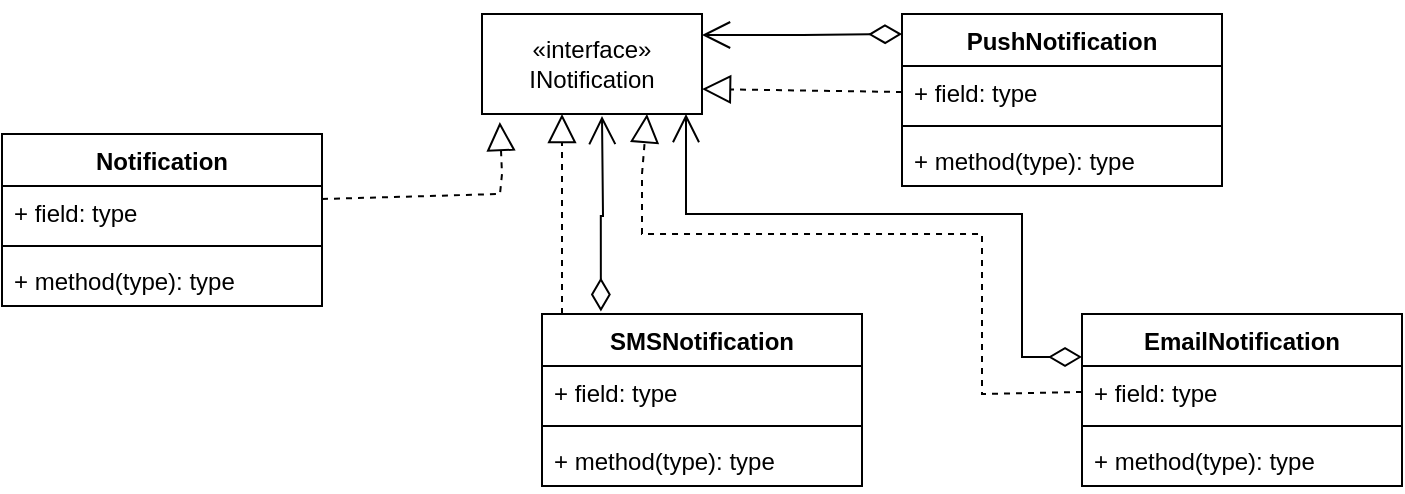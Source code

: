 <mxfile version="25.0.3">
  <diagram name="Page-1" id="-UDPWnbi2b3deap7fecy">
    <mxGraphModel dx="860" dy="556" grid="1" gridSize="10" guides="1" tooltips="1" connect="1" arrows="1" fold="1" page="1" pageScale="1" pageWidth="1200" pageHeight="1920" math="0" shadow="0">
      <root>
        <mxCell id="0" />
        <mxCell id="1" parent="0" />
        <mxCell id="a33c3PlVti5lBIF2vE_a-1" value="Notification" style="swimlane;fontStyle=1;align=center;verticalAlign=top;childLayout=stackLayout;horizontal=1;startSize=26;horizontalStack=0;resizeParent=1;resizeParentMax=0;resizeLast=0;collapsible=1;marginBottom=0;whiteSpace=wrap;html=1;" vertex="1" parent="1">
          <mxGeometry x="70" y="210" width="160" height="86" as="geometry" />
        </mxCell>
        <mxCell id="a33c3PlVti5lBIF2vE_a-2" value="+ field: type" style="text;strokeColor=none;fillColor=none;align=left;verticalAlign=top;spacingLeft=4;spacingRight=4;overflow=hidden;rotatable=0;points=[[0,0.5],[1,0.5]];portConstraint=eastwest;whiteSpace=wrap;html=1;" vertex="1" parent="a33c3PlVti5lBIF2vE_a-1">
          <mxGeometry y="26" width="160" height="26" as="geometry" />
        </mxCell>
        <mxCell id="a33c3PlVti5lBIF2vE_a-3" value="" style="line;strokeWidth=1;fillColor=none;align=left;verticalAlign=middle;spacingTop=-1;spacingLeft=3;spacingRight=3;rotatable=0;labelPosition=right;points=[];portConstraint=eastwest;strokeColor=inherit;" vertex="1" parent="a33c3PlVti5lBIF2vE_a-1">
          <mxGeometry y="52" width="160" height="8" as="geometry" />
        </mxCell>
        <mxCell id="a33c3PlVti5lBIF2vE_a-4" value="+ method(type): type" style="text;strokeColor=none;fillColor=none;align=left;verticalAlign=top;spacingLeft=4;spacingRight=4;overflow=hidden;rotatable=0;points=[[0,0.5],[1,0.5]];portConstraint=eastwest;whiteSpace=wrap;html=1;" vertex="1" parent="a33c3PlVti5lBIF2vE_a-1">
          <mxGeometry y="60" width="160" height="26" as="geometry" />
        </mxCell>
        <mxCell id="a33c3PlVti5lBIF2vE_a-5" value="&lt;div&gt;«interface»&lt;/div&gt;INotification" style="html=1;whiteSpace=wrap;" vertex="1" parent="1">
          <mxGeometry x="310" y="150" width="110" height="50" as="geometry" />
        </mxCell>
        <mxCell id="a33c3PlVti5lBIF2vE_a-6" value="EmailNotification" style="swimlane;fontStyle=1;align=center;verticalAlign=top;childLayout=stackLayout;horizontal=1;startSize=26;horizontalStack=0;resizeParent=1;resizeParentMax=0;resizeLast=0;collapsible=1;marginBottom=0;whiteSpace=wrap;html=1;" vertex="1" parent="1">
          <mxGeometry x="610" y="300" width="160" height="86" as="geometry" />
        </mxCell>
        <mxCell id="a33c3PlVti5lBIF2vE_a-7" value="+ field: type" style="text;strokeColor=none;fillColor=none;align=left;verticalAlign=top;spacingLeft=4;spacingRight=4;overflow=hidden;rotatable=0;points=[[0,0.5],[1,0.5]];portConstraint=eastwest;whiteSpace=wrap;html=1;" vertex="1" parent="a33c3PlVti5lBIF2vE_a-6">
          <mxGeometry y="26" width="160" height="26" as="geometry" />
        </mxCell>
        <mxCell id="a33c3PlVti5lBIF2vE_a-8" value="" style="line;strokeWidth=1;fillColor=none;align=left;verticalAlign=middle;spacingTop=-1;spacingLeft=3;spacingRight=3;rotatable=0;labelPosition=right;points=[];portConstraint=eastwest;strokeColor=inherit;" vertex="1" parent="a33c3PlVti5lBIF2vE_a-6">
          <mxGeometry y="52" width="160" height="8" as="geometry" />
        </mxCell>
        <mxCell id="a33c3PlVti5lBIF2vE_a-9" value="+ method(type): type" style="text;strokeColor=none;fillColor=none;align=left;verticalAlign=top;spacingLeft=4;spacingRight=4;overflow=hidden;rotatable=0;points=[[0,0.5],[1,0.5]];portConstraint=eastwest;whiteSpace=wrap;html=1;" vertex="1" parent="a33c3PlVti5lBIF2vE_a-6">
          <mxGeometry y="60" width="160" height="26" as="geometry" />
        </mxCell>
        <mxCell id="a33c3PlVti5lBIF2vE_a-10" value="PushNotification" style="swimlane;fontStyle=1;align=center;verticalAlign=top;childLayout=stackLayout;horizontal=1;startSize=26;horizontalStack=0;resizeParent=1;resizeParentMax=0;resizeLast=0;collapsible=1;marginBottom=0;whiteSpace=wrap;html=1;" vertex="1" parent="1">
          <mxGeometry x="520" y="150" width="160" height="86" as="geometry" />
        </mxCell>
        <mxCell id="a33c3PlVti5lBIF2vE_a-11" value="+ field: type" style="text;strokeColor=none;fillColor=none;align=left;verticalAlign=top;spacingLeft=4;spacingRight=4;overflow=hidden;rotatable=0;points=[[0,0.5],[1,0.5]];portConstraint=eastwest;whiteSpace=wrap;html=1;" vertex="1" parent="a33c3PlVti5lBIF2vE_a-10">
          <mxGeometry y="26" width="160" height="26" as="geometry" />
        </mxCell>
        <mxCell id="a33c3PlVti5lBIF2vE_a-12" value="" style="line;strokeWidth=1;fillColor=none;align=left;verticalAlign=middle;spacingTop=-1;spacingLeft=3;spacingRight=3;rotatable=0;labelPosition=right;points=[];portConstraint=eastwest;strokeColor=inherit;" vertex="1" parent="a33c3PlVti5lBIF2vE_a-10">
          <mxGeometry y="52" width="160" height="8" as="geometry" />
        </mxCell>
        <mxCell id="a33c3PlVti5lBIF2vE_a-13" value="+ method(type): type" style="text;strokeColor=none;fillColor=none;align=left;verticalAlign=top;spacingLeft=4;spacingRight=4;overflow=hidden;rotatable=0;points=[[0,0.5],[1,0.5]];portConstraint=eastwest;whiteSpace=wrap;html=1;" vertex="1" parent="a33c3PlVti5lBIF2vE_a-10">
          <mxGeometry y="60" width="160" height="26" as="geometry" />
        </mxCell>
        <mxCell id="a33c3PlVti5lBIF2vE_a-14" value="SMSNotification" style="swimlane;fontStyle=1;align=center;verticalAlign=top;childLayout=stackLayout;horizontal=1;startSize=26;horizontalStack=0;resizeParent=1;resizeParentMax=0;resizeLast=0;collapsible=1;marginBottom=0;whiteSpace=wrap;html=1;" vertex="1" parent="1">
          <mxGeometry x="340" y="300" width="160" height="86" as="geometry" />
        </mxCell>
        <mxCell id="a33c3PlVti5lBIF2vE_a-15" value="+ field: type" style="text;strokeColor=none;fillColor=none;align=left;verticalAlign=top;spacingLeft=4;spacingRight=4;overflow=hidden;rotatable=0;points=[[0,0.5],[1,0.5]];portConstraint=eastwest;whiteSpace=wrap;html=1;" vertex="1" parent="a33c3PlVti5lBIF2vE_a-14">
          <mxGeometry y="26" width="160" height="26" as="geometry" />
        </mxCell>
        <mxCell id="a33c3PlVti5lBIF2vE_a-16" value="" style="line;strokeWidth=1;fillColor=none;align=left;verticalAlign=middle;spacingTop=-1;spacingLeft=3;spacingRight=3;rotatable=0;labelPosition=right;points=[];portConstraint=eastwest;strokeColor=inherit;" vertex="1" parent="a33c3PlVti5lBIF2vE_a-14">
          <mxGeometry y="52" width="160" height="8" as="geometry" />
        </mxCell>
        <mxCell id="a33c3PlVti5lBIF2vE_a-17" value="+ method(type): type" style="text;strokeColor=none;fillColor=none;align=left;verticalAlign=top;spacingLeft=4;spacingRight=4;overflow=hidden;rotatable=0;points=[[0,0.5],[1,0.5]];portConstraint=eastwest;whiteSpace=wrap;html=1;" vertex="1" parent="a33c3PlVti5lBIF2vE_a-14">
          <mxGeometry y="60" width="160" height="26" as="geometry" />
        </mxCell>
        <mxCell id="a33c3PlVti5lBIF2vE_a-18" value="" style="endArrow=block;dashed=1;endFill=0;endSize=12;html=1;rounded=0;entryX=0.081;entryY=1.08;entryDx=0;entryDy=0;entryPerimeter=0;" edge="1" parent="1" target="a33c3PlVti5lBIF2vE_a-5">
          <mxGeometry width="160" relative="1" as="geometry">
            <mxPoint x="230" y="242.5" as="sourcePoint" />
            <mxPoint x="390" y="242.5" as="targetPoint" />
            <Array as="points">
              <mxPoint x="319" y="240" />
              <mxPoint x="320" y="230" />
            </Array>
          </mxGeometry>
        </mxCell>
        <mxCell id="a33c3PlVti5lBIF2vE_a-19" value="" style="endArrow=block;dashed=1;endFill=0;endSize=12;html=1;rounded=0;exitX=0;exitY=0.5;exitDx=0;exitDy=0;entryX=1;entryY=0.75;entryDx=0;entryDy=0;" edge="1" parent="1" source="a33c3PlVti5lBIF2vE_a-11" target="a33c3PlVti5lBIF2vE_a-5">
          <mxGeometry width="160" relative="1" as="geometry">
            <mxPoint x="340" y="240" as="sourcePoint" />
            <mxPoint x="500" y="240" as="targetPoint" />
          </mxGeometry>
        </mxCell>
        <mxCell id="a33c3PlVti5lBIF2vE_a-20" value="" style="endArrow=open;html=1;endSize=12;startArrow=diamondThin;startSize=14;startFill=0;edgeStyle=orthogonalEdgeStyle;align=left;verticalAlign=bottom;rounded=0;exitX=0;exitY=0.25;exitDx=0;exitDy=0;" edge="1" parent="1">
          <mxGeometry x="-1" y="3" relative="1" as="geometry">
            <mxPoint x="520.0" y="160" as="sourcePoint" />
            <mxPoint x="420" y="160.5" as="targetPoint" />
          </mxGeometry>
        </mxCell>
        <mxCell id="a33c3PlVti5lBIF2vE_a-21" value="" style="endArrow=block;dashed=1;endFill=0;endSize=12;html=1;rounded=0;entryX=0.25;entryY=1;entryDx=0;entryDy=0;" edge="1" parent="1">
          <mxGeometry width="160" relative="1" as="geometry">
            <mxPoint x="350" y="300" as="sourcePoint" />
            <mxPoint x="350" y="200" as="targetPoint" />
            <Array as="points">
              <mxPoint x="350" y="240" />
            </Array>
          </mxGeometry>
        </mxCell>
        <mxCell id="a33c3PlVti5lBIF2vE_a-22" value="" style="endArrow=open;html=1;endSize=12;startArrow=diamondThin;startSize=14;startFill=0;edgeStyle=orthogonalEdgeStyle;align=left;verticalAlign=bottom;rounded=0;exitX=0.184;exitY=-0.015;exitDx=0;exitDy=0;exitPerimeter=0;" edge="1" parent="1" source="a33c3PlVti5lBIF2vE_a-14">
          <mxGeometry x="-1" y="3" relative="1" as="geometry">
            <mxPoint x="340" y="210" as="sourcePoint" />
            <mxPoint x="370" y="201" as="targetPoint" />
          </mxGeometry>
        </mxCell>
        <mxCell id="a33c3PlVti5lBIF2vE_a-24" value="" style="endArrow=block;dashed=1;endFill=0;endSize=12;html=1;rounded=0;exitX=0;exitY=0.5;exitDx=0;exitDy=0;entryX=0.75;entryY=1;entryDx=0;entryDy=0;" edge="1" parent="1" source="a33c3PlVti5lBIF2vE_a-7" target="a33c3PlVti5lBIF2vE_a-5">
          <mxGeometry width="160" relative="1" as="geometry">
            <mxPoint x="419.47" y="303" as="sourcePoint" />
            <mxPoint x="420" y="203" as="targetPoint" />
            <Array as="points">
              <mxPoint x="560" y="340" />
              <mxPoint x="560" y="260" />
              <mxPoint x="390" y="260" />
              <mxPoint x="390" y="230" />
            </Array>
          </mxGeometry>
        </mxCell>
        <mxCell id="a33c3PlVti5lBIF2vE_a-26" value="" style="endArrow=open;html=1;endSize=12;startArrow=diamondThin;startSize=14;startFill=0;edgeStyle=orthogonalEdgeStyle;align=left;verticalAlign=bottom;rounded=0;exitX=0;exitY=0.25;exitDx=0;exitDy=0;" edge="1" parent="1" source="a33c3PlVti5lBIF2vE_a-6">
          <mxGeometry x="-1" y="3" relative="1" as="geometry">
            <mxPoint x="510.0" y="240" as="sourcePoint" />
            <mxPoint x="412" y="200" as="targetPoint" />
            <Array as="points">
              <mxPoint x="580" y="321" />
              <mxPoint x="580" y="250" />
              <mxPoint x="412" y="250" />
            </Array>
          </mxGeometry>
        </mxCell>
      </root>
    </mxGraphModel>
  </diagram>
</mxfile>
